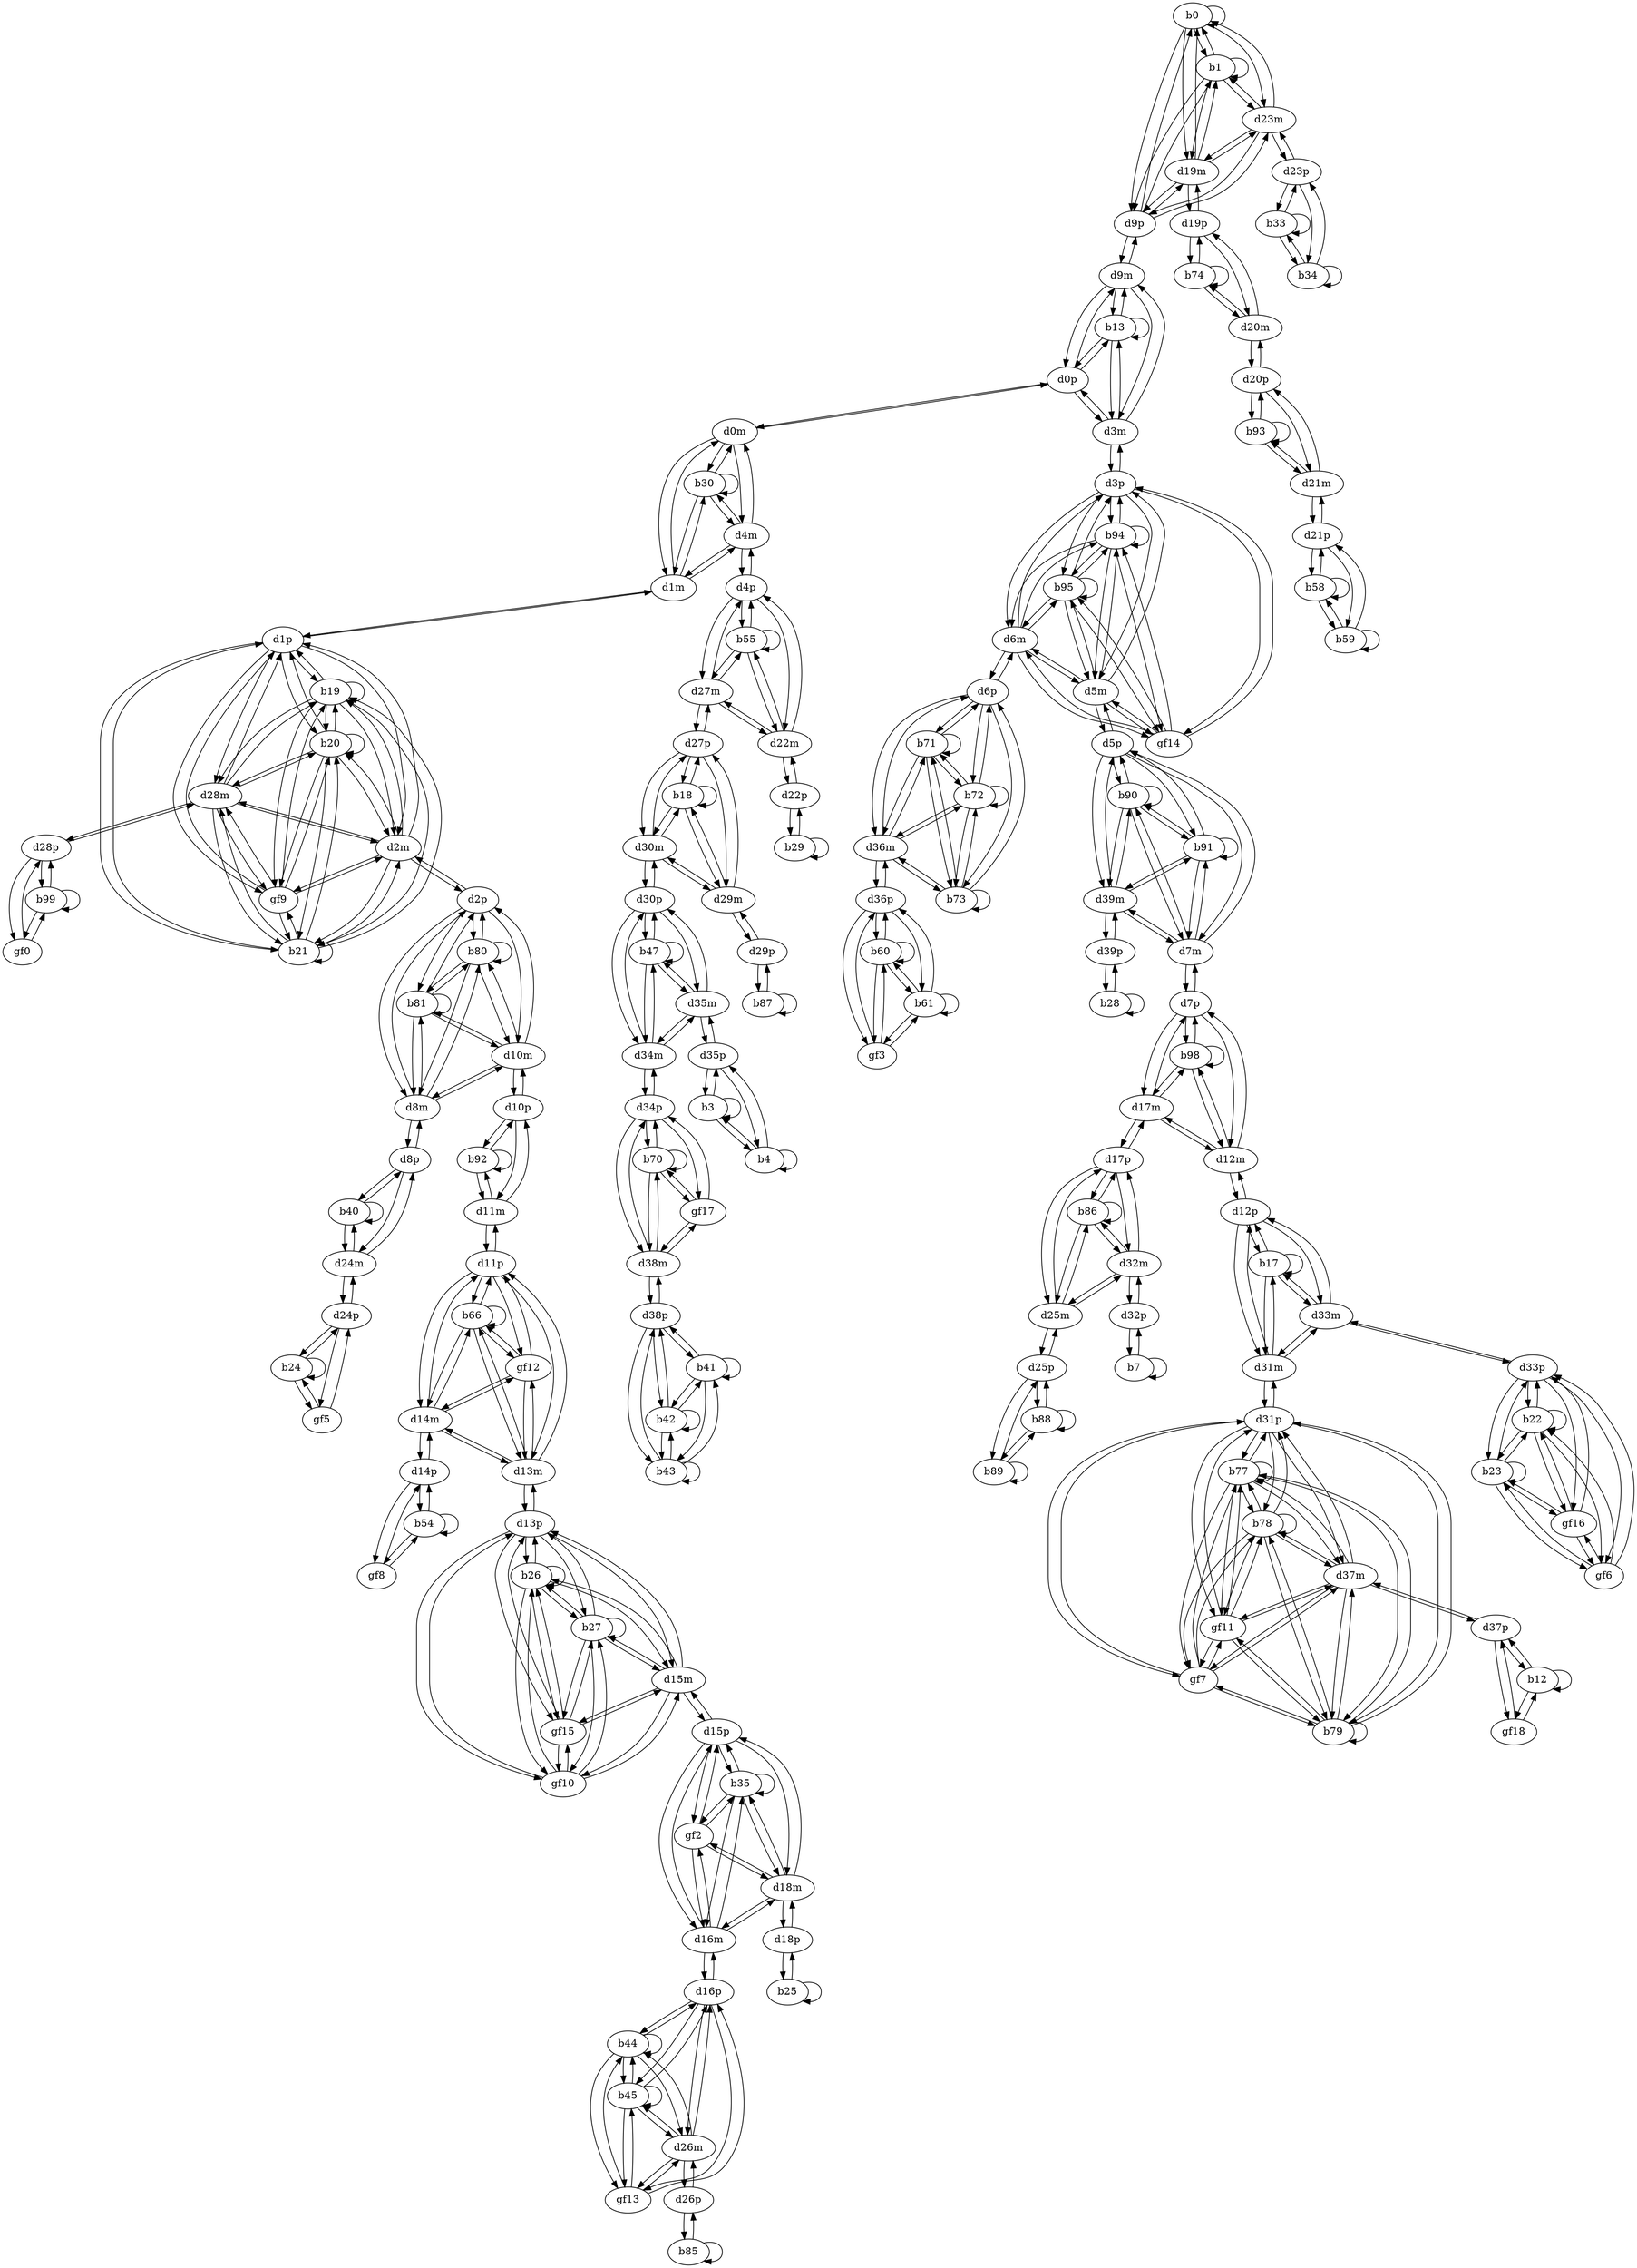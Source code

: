 digraph G {
  b0;
  b1;
  b3;
  b4;
  b7;
  b12;
  gf18;
  b13;
  b17;
  b18;
  b19;
  b20;
  b21;
  gf9;
  b22;
  b23;
  gf6;
  gf16;
  b24;
  gf5;
  b25;
  b26;
  b27;
  gf10;
  gf15;
  b28;
  b29;
  b30;
  b33;
  b34;
  b35;
  gf2;
  b40;
  b41;
  b42;
  b43;
  b44;
  b45;
  gf13;
  b47;
  b54;
  gf8;
  b55;
  b58;
  b59;
  b60;
  b61;
  gf3;
  b66;
  gf12;
  b70;
  gf17;
  b71;
  b72;
  b73;
  b74;
  b77;
  b78;
  b79;
  gf7;
  gf11;
  b80;
  b81;
  b85;
  b86;
  b87;
  b88;
  b89;
  b90;
  b91;
  b92;
  b93;
  b94;
  b95;
  gf14;
  b98;
  b99;
  gf0;
  d0m;
  d0p;
  d1m;
  d1p;
  d2m;
  d2p;
  d3m;
  d3p;
  d4m;
  d4p;
  d5m;
  d5p;
  d6m;
  d6p;
  d7m;
  d7p;
  d8m;
  d8p;
  d9m;
  d9p;
  d10m;
  d10p;
  d11m;
  d11p;
  d12m;
  d12p;
  d13m;
  d13p;
  d14m;
  d14p;
  d15m;
  d15p;
  d16m;
  d16p;
  d17m;
  d17p;
  d18m;
  d18p;
  d19m;
  d19p;
  d20m;
  d20p;
  d21m;
  d21p;
  d22m;
  d22p;
  d23m;
  d23p;
  d24m;
  d24p;
  d25m;
  d25p;
  d26m;
  d26p;
  d27m;
  d27p;
  d28m;
  d28p;
  d29m;
  d29p;
  d30m;
  d30p;
  d31m;
  d31p;
  d32m;
  d32p;
  d33m;
  d33p;
  d34m;
  d34p;
  d35m;
  d35p;
  d36m;
  d36p;
  d37m;
  d37p;
  d38m;
  d38p;
  d39m;
  d39p;
  b0 -> b0;
  b0 -> b1;
  b1 -> b0;
  b1 -> b1;
  b3 -> b3;
  b3 -> b4;
  b4 -> b3;
  b4 -> b4;
  b7 -> b7;
  b12 -> b12;
  b12 -> gf18;
  gf18 -> b12;
  b13 -> b13;
  b17 -> b17;
  b18 -> b18;
  b19 -> b19;
  b19 -> b20;
  b19 -> b21;
  b19 -> gf9;
  b20 -> b19;
  b20 -> b20;
  b20 -> b21;
  b20 -> gf9;
  b21 -> b19;
  b21 -> b20;
  b21 -> b21;
  b21 -> gf9;
  gf9 -> b19;
  gf9 -> b20;
  gf9 -> b21;
  b22 -> b22;
  b22 -> b23;
  b22 -> gf6;
  b22 -> gf16;
  b23 -> b22;
  b23 -> b23;
  b23 -> gf6;
  b23 -> gf16;
  gf6 -> b22;
  gf6 -> b23;
  gf6 -> gf16;
  gf16 -> b22;
  gf16 -> b23;
  gf16 -> gf6;
  b24 -> b24;
  b24 -> gf5;
  gf5 -> b24;
  b25 -> b25;
  b26 -> b26;
  b26 -> b27;
  b26 -> gf10;
  b26 -> gf15;
  b27 -> b26;
  b27 -> b27;
  b27 -> gf10;
  b27 -> gf15;
  gf10 -> b26;
  gf10 -> b27;
  gf10 -> gf15;
  gf15 -> b26;
  gf15 -> b27;
  gf15 -> gf10;
  b28 -> b28;
  b29 -> b29;
  b30 -> b30;
  b33 -> b33;
  b33 -> b34;
  b34 -> b33;
  b34 -> b34;
  b35 -> b35;
  b35 -> gf2;
  gf2 -> b35;
  b40 -> b40;
  b41 -> b41;
  b41 -> b42;
  b41 -> b43;
  b42 -> b41;
  b42 -> b42;
  b42 -> b43;
  b43 -> b41;
  b43 -> b42;
  b43 -> b43;
  b44 -> b44;
  b44 -> b45;
  b44 -> gf13;
  b45 -> b44;
  b45 -> b45;
  b45 -> gf13;
  gf13 -> b44;
  gf13 -> b45;
  b47 -> b47;
  b54 -> b54;
  b54 -> gf8;
  gf8 -> b54;
  b55 -> b55;
  b58 -> b58;
  b58 -> b59;
  b59 -> b58;
  b59 -> b59;
  b60 -> b60;
  b60 -> b61;
  b60 -> gf3;
  b61 -> b60;
  b61 -> b61;
  b61 -> gf3;
  gf3 -> b60;
  gf3 -> b61;
  b66 -> b66;
  b66 -> gf12;
  gf12 -> b66;
  b70 -> b70;
  b70 -> gf17;
  gf17 -> b70;
  b71 -> b71;
  b71 -> b72;
  b71 -> b73;
  b72 -> b71;
  b72 -> b72;
  b72 -> b73;
  b73 -> b71;
  b73 -> b72;
  b73 -> b73;
  b74 -> b74;
  b77 -> b77;
  b77 -> b78;
  b77 -> b79;
  b77 -> gf7;
  b77 -> gf11;
  b78 -> b77;
  b78 -> b78;
  b78 -> b79;
  b78 -> gf7;
  b78 -> gf11;
  b79 -> b77;
  b79 -> b78;
  b79 -> b79;
  b79 -> gf7;
  b79 -> gf11;
  gf7 -> b77;
  gf7 -> b78;
  gf7 -> b79;
  gf7 -> gf11;
  gf11 -> b77;
  gf11 -> b78;
  gf11 -> b79;
  gf11 -> gf7;
  b80 -> b80;
  b80 -> b81;
  b81 -> b80;
  b81 -> b81;
  b85 -> b85;
  b86 -> b86;
  b87 -> b87;
  b88 -> b88;
  b88 -> b89;
  b89 -> b88;
  b89 -> b89;
  b90 -> b90;
  b90 -> b91;
  b91 -> b90;
  b91 -> b91;
  b92 -> b92;
  b93 -> b93;
  b94 -> b94;
  b94 -> b95;
  b94 -> gf14;
  b95 -> b94;
  b95 -> b95;
  b95 -> gf14;
  gf14 -> b94;
  gf14 -> b95;
  b98 -> b98;
  b99 -> b99;
  b99 -> gf0;
  gf0 -> b99;
  d0m -> d0p;
  d0p -> d0m;
  b30 -> d0m;
  d0m -> b30;
  b13 -> d0p;
  d0p -> b13;
  d1m -> d1p;
  d1p -> d1m;
  b30 -> d1m;
  d1m -> b30;
  b19 -> d1p;
  d1p -> b19;
  b20 -> d1p;
  d1p -> b20;
  b21 -> d1p;
  d1p -> b21;
  gf9 -> d1p;
  d1p -> gf9;
  d2m -> d2p;
  d2p -> d2m;
  b19 -> d2m;
  d2m -> b19;
  b20 -> d2m;
  d2m -> b20;
  b21 -> d2m;
  d2m -> b21;
  gf9 -> d2m;
  d2m -> gf9;
  b80 -> d2p;
  d2p -> b80;
  b81 -> d2p;
  d2p -> b81;
  d3m -> d3p;
  d3p -> d3m;
  b13 -> d3m;
  d3m -> b13;
  b94 -> d3p;
  d3p -> b94;
  b95 -> d3p;
  d3p -> b95;
  gf14 -> d3p;
  d3p -> gf14;
  d4m -> d4p;
  d4p -> d4m;
  b30 -> d4m;
  d4m -> b30;
  b55 -> d4p;
  d4p -> b55;
  d5m -> d5p;
  d5p -> d5m;
  b94 -> d5m;
  d5m -> b94;
  b95 -> d5m;
  d5m -> b95;
  gf14 -> d5m;
  d5m -> gf14;
  b90 -> d5p;
  d5p -> b90;
  b91 -> d5p;
  d5p -> b91;
  d6m -> d6p;
  d6p -> d6m;
  b94 -> d6m;
  d6m -> b94;
  b95 -> d6m;
  d6m -> b95;
  gf14 -> d6m;
  d6m -> gf14;
  b71 -> d6p;
  d6p -> b71;
  b72 -> d6p;
  d6p -> b72;
  b73 -> d6p;
  d6p -> b73;
  d7m -> d7p;
  d7p -> d7m;
  b90 -> d7m;
  d7m -> b90;
  b91 -> d7m;
  d7m -> b91;
  b98 -> d7p;
  d7p -> b98;
  d8m -> d8p;
  d8p -> d8m;
  b80 -> d8m;
  d8m -> b80;
  b81 -> d8m;
  d8m -> b81;
  b40 -> d8p;
  d8p -> b40;
  d9m -> d9p;
  d9p -> d9m;
  b13 -> d9m;
  d9m -> b13;
  b0 -> d9p;
  d9p -> b0;
  b1 -> d9p;
  d9p -> b1;
  d10m -> d10p;
  d10p -> d10m;
  b80 -> d10m;
  d10m -> b80;
  b81 -> d10m;
  d10m -> b81;
  b92 -> d10p;
  d10p -> b92;
  d11m -> d11p;
  d11p -> d11m;
  b92 -> d11m;
  d11m -> b92;
  b66 -> d11p;
  d11p -> b66;
  gf12 -> d11p;
  d11p -> gf12;
  d12m -> d12p;
  d12p -> d12m;
  b98 -> d12m;
  d12m -> b98;
  b17 -> d12p;
  d12p -> b17;
  d13m -> d13p;
  d13p -> d13m;
  b66 -> d13m;
  d13m -> b66;
  gf12 -> d13m;
  d13m -> gf12;
  b26 -> d13p;
  d13p -> b26;
  b27 -> d13p;
  d13p -> b27;
  gf10 -> d13p;
  d13p -> gf10;
  gf15 -> d13p;
  d13p -> gf15;
  d14m -> d14p;
  d14p -> d14m;
  b66 -> d14m;
  d14m -> b66;
  gf12 -> d14m;
  d14m -> gf12;
  b54 -> d14p;
  d14p -> b54;
  gf8 -> d14p;
  d14p -> gf8;
  d15m -> d15p;
  d15p -> d15m;
  b26 -> d15m;
  d15m -> b26;
  b27 -> d15m;
  d15m -> b27;
  gf10 -> d15m;
  d15m -> gf10;
  gf15 -> d15m;
  d15m -> gf15;
  b35 -> d15p;
  d15p -> b35;
  gf2 -> d15p;
  d15p -> gf2;
  d16m -> d16p;
  d16p -> d16m;
  b35 -> d16m;
  d16m -> b35;
  gf2 -> d16m;
  d16m -> gf2;
  b44 -> d16p;
  d16p -> b44;
  b45 -> d16p;
  d16p -> b45;
  gf13 -> d16p;
  d16p -> gf13;
  d17m -> d17p;
  d17p -> d17m;
  b98 -> d17m;
  d17m -> b98;
  b86 -> d17p;
  d17p -> b86;
  d18m -> d18p;
  d18p -> d18m;
  b35 -> d18m;
  d18m -> b35;
  gf2 -> d18m;
  d18m -> gf2;
  b25 -> d18p;
  d18p -> b25;
  d19m -> d19p;
  d19p -> d19m;
  b0 -> d19m;
  d19m -> b0;
  b1 -> d19m;
  d19m -> b1;
  b74 -> d19p;
  d19p -> b74;
  d20m -> d20p;
  d20p -> d20m;
  b74 -> d20m;
  d20m -> b74;
  b93 -> d20p;
  d20p -> b93;
  d21m -> d21p;
  d21p -> d21m;
  b93 -> d21m;
  d21m -> b93;
  b58 -> d21p;
  d21p -> b58;
  b59 -> d21p;
  d21p -> b59;
  d22m -> d22p;
  d22p -> d22m;
  b55 -> d22m;
  d22m -> b55;
  b29 -> d22p;
  d22p -> b29;
  d23m -> d23p;
  d23p -> d23m;
  b0 -> d23m;
  d23m -> b0;
  b1 -> d23m;
  d23m -> b1;
  b33 -> d23p;
  d23p -> b33;
  b34 -> d23p;
  d23p -> b34;
  d24m -> d24p;
  d24p -> d24m;
  b40 -> d24m;
  d24m -> b40;
  b24 -> d24p;
  d24p -> b24;
  gf5 -> d24p;
  d24p -> gf5;
  d25m -> d25p;
  d25p -> d25m;
  b86 -> d25m;
  d25m -> b86;
  b88 -> d25p;
  d25p -> b88;
  b89 -> d25p;
  d25p -> b89;
  d26m -> d26p;
  d26p -> d26m;
  b44 -> d26m;
  d26m -> b44;
  b45 -> d26m;
  d26m -> b45;
  gf13 -> d26m;
  d26m -> gf13;
  b85 -> d26p;
  d26p -> b85;
  d27m -> d27p;
  d27p -> d27m;
  b55 -> d27m;
  d27m -> b55;
  b18 -> d27p;
  d27p -> b18;
  d28m -> d28p;
  d28p -> d28m;
  b19 -> d28m;
  d28m -> b19;
  b20 -> d28m;
  d28m -> b20;
  b21 -> d28m;
  d28m -> b21;
  gf9 -> d28m;
  d28m -> gf9;
  b99 -> d28p;
  d28p -> b99;
  gf0 -> d28p;
  d28p -> gf0;
  d29m -> d29p;
  d29p -> d29m;
  b18 -> d29m;
  d29m -> b18;
  b87 -> d29p;
  d29p -> b87;
  d30m -> d30p;
  d30p -> d30m;
  b18 -> d30m;
  d30m -> b18;
  b47 -> d30p;
  d30p -> b47;
  d31m -> d31p;
  d31p -> d31m;
  b17 -> d31m;
  d31m -> b17;
  b77 -> d31p;
  d31p -> b77;
  b78 -> d31p;
  d31p -> b78;
  b79 -> d31p;
  d31p -> b79;
  gf7 -> d31p;
  d31p -> gf7;
  gf11 -> d31p;
  d31p -> gf11;
  d32m -> d32p;
  d32p -> d32m;
  b86 -> d32m;
  d32m -> b86;
  b7 -> d32p;
  d32p -> b7;
  d33m -> d33p;
  d33p -> d33m;
  b17 -> d33m;
  d33m -> b17;
  b22 -> d33p;
  d33p -> b22;
  b23 -> d33p;
  d33p -> b23;
  gf6 -> d33p;
  d33p -> gf6;
  gf16 -> d33p;
  d33p -> gf16;
  d34m -> d34p;
  d34p -> d34m;
  b47 -> d34m;
  d34m -> b47;
  b70 -> d34p;
  d34p -> b70;
  gf17 -> d34p;
  d34p -> gf17;
  d35m -> d35p;
  d35p -> d35m;
  b47 -> d35m;
  d35m -> b47;
  b3 -> d35p;
  d35p -> b3;
  b4 -> d35p;
  d35p -> b4;
  d36m -> d36p;
  d36p -> d36m;
  b71 -> d36m;
  d36m -> b71;
  b72 -> d36m;
  d36m -> b72;
  b73 -> d36m;
  d36m -> b73;
  b60 -> d36p;
  d36p -> b60;
  b61 -> d36p;
  d36p -> b61;
  gf3 -> d36p;
  d36p -> gf3;
  d37m -> d37p;
  d37p -> d37m;
  b77 -> d37m;
  d37m -> b77;
  b78 -> d37m;
  d37m -> b78;
  b79 -> d37m;
  d37m -> b79;
  gf7 -> d37m;
  d37m -> gf7;
  gf11 -> d37m;
  d37m -> gf11;
  b12 -> d37p;
  d37p -> b12;
  gf18 -> d37p;
  d37p -> gf18;
  d38m -> d38p;
  d38p -> d38m;
  b70 -> d38m;
  d38m -> b70;
  gf17 -> d38m;
  d38m -> gf17;
  b41 -> d38p;
  d38p -> b41;
  b42 -> d38p;
  d38p -> b42;
  b43 -> d38p;
  d38p -> b43;
  d39m -> d39p;
  d39p -> d39m;
  b90 -> d39m;
  d39m -> b90;
  b91 -> d39m;
  d39m -> b91;
  b28 -> d39p;
  d39p -> b28;
  d9p -> d19m;
  d9p -> d23m;
  d19m -> d9p;
  d19m -> d23m;
  d23m -> d9p;
  d23m -> d19m;
  d0p -> d3m;
  d0p -> d9m;
  d3m -> d0p;
  d3m -> d9m;
  d9m -> d0p;
  d9m -> d3m;
  d12p -> d31m;
  d12p -> d33m;
  d31m -> d12p;
  d31m -> d33m;
  d33m -> d12p;
  d33m -> d31m;
  d27p -> d29m;
  d27p -> d30m;
  d29m -> d27p;
  d29m -> d30m;
  d30m -> d27p;
  d30m -> d29m;
  d1p -> d2m;
  d1p -> d28m;
  d2m -> d1p;
  d2m -> d28m;
  d28m -> d1p;
  d28m -> d2m;
  d13p -> d15m;
  d15m -> d13p;
  d0m -> d1m;
  d0m -> d4m;
  d1m -> d0m;
  d1m -> d4m;
  d4m -> d0m;
  d4m -> d1m;
  d15p -> d16m;
  d15p -> d18m;
  d16m -> d15p;
  d16m -> d18m;
  d18m -> d15p;
  d18m -> d16m;
  d8p -> d24m;
  d24m -> d8p;
  d16p -> d26m;
  d26m -> d16p;
  d30p -> d34m;
  d30p -> d35m;
  d34m -> d30p;
  d34m -> d35m;
  d35m -> d30p;
  d35m -> d34m;
  d4p -> d22m;
  d4p -> d27m;
  d22m -> d4p;
  d22m -> d27m;
  d27m -> d4p;
  d27m -> d22m;
  d11p -> d13m;
  d11p -> d14m;
  d13m -> d11p;
  d13m -> d14m;
  d14m -> d11p;
  d14m -> d13m;
  d34p -> d38m;
  d38m -> d34p;
  d6p -> d36m;
  d36m -> d6p;
  d19p -> d20m;
  d20m -> d19p;
  d31p -> d37m;
  d37m -> d31p;
  d2p -> d8m;
  d2p -> d10m;
  d8m -> d2p;
  d8m -> d10m;
  d10m -> d2p;
  d10m -> d8m;
  d17p -> d25m;
  d17p -> d32m;
  d25m -> d17p;
  d25m -> d32m;
  d32m -> d17p;
  d32m -> d25m;
  d5p -> d7m;
  d5p -> d39m;
  d7m -> d5p;
  d7m -> d39m;
  d39m -> d5p;
  d39m -> d7m;
  d10p -> d11m;
  d11m -> d10p;
  d20p -> d21m;
  d21m -> d20p;
  d3p -> d5m;
  d3p -> d6m;
  d5m -> d3p;
  d5m -> d6m;
  d6m -> d3p;
  d6m -> d5m;
  d7p -> d12m;
  d7p -> d17m;
  d12m -> d7p;
  d12m -> d17m;
  d17m -> d7p;
  d17m -> d12m;
}

